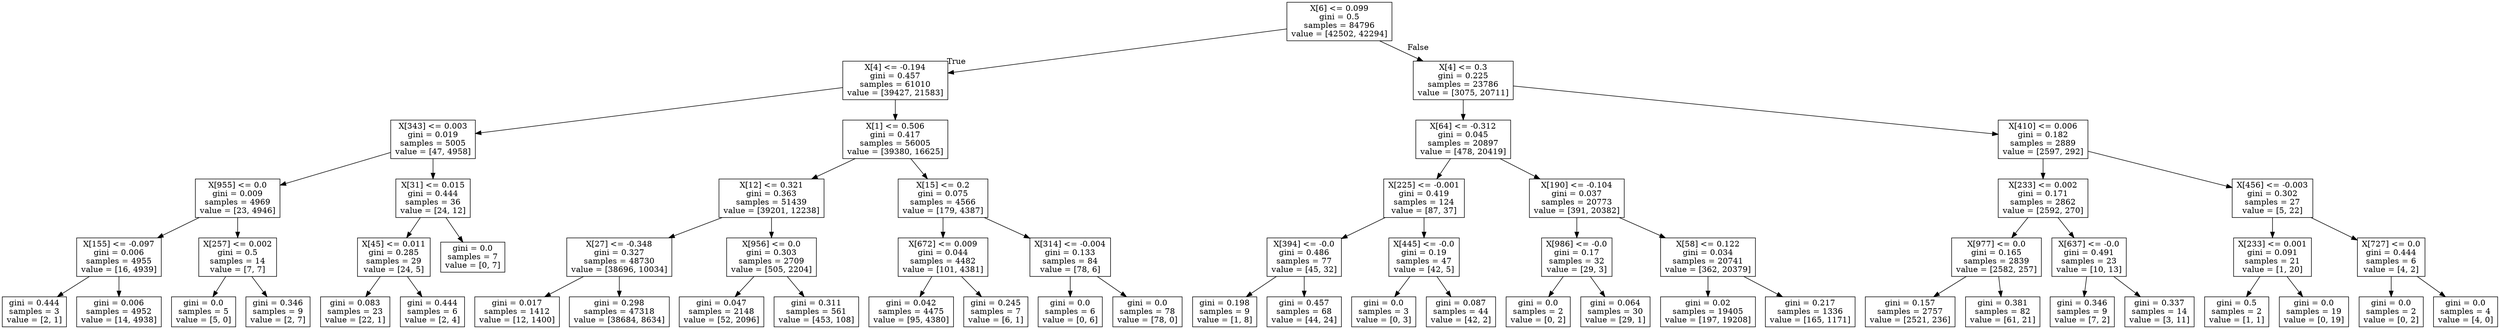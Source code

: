 digraph Tree {
node [shape=box] ;
0 [label="X[6] <= 0.099\ngini = 0.5\nsamples = 84796\nvalue = [42502, 42294]"] ;
1 [label="X[4] <= -0.194\ngini = 0.457\nsamples = 61010\nvalue = [39427, 21583]"] ;
0 -> 1 [labeldistance=2.5, labelangle=45, headlabel="True"] ;
2 [label="X[343] <= 0.003\ngini = 0.019\nsamples = 5005\nvalue = [47, 4958]"] ;
1 -> 2 ;
3 [label="X[955] <= 0.0\ngini = 0.009\nsamples = 4969\nvalue = [23, 4946]"] ;
2 -> 3 ;
4 [label="X[155] <= -0.097\ngini = 0.006\nsamples = 4955\nvalue = [16, 4939]"] ;
3 -> 4 ;
5 [label="gini = 0.444\nsamples = 3\nvalue = [2, 1]"] ;
4 -> 5 ;
6 [label="gini = 0.006\nsamples = 4952\nvalue = [14, 4938]"] ;
4 -> 6 ;
7 [label="X[257] <= 0.002\ngini = 0.5\nsamples = 14\nvalue = [7, 7]"] ;
3 -> 7 ;
8 [label="gini = 0.0\nsamples = 5\nvalue = [5, 0]"] ;
7 -> 8 ;
9 [label="gini = 0.346\nsamples = 9\nvalue = [2, 7]"] ;
7 -> 9 ;
10 [label="X[31] <= 0.015\ngini = 0.444\nsamples = 36\nvalue = [24, 12]"] ;
2 -> 10 ;
11 [label="X[45] <= 0.011\ngini = 0.285\nsamples = 29\nvalue = [24, 5]"] ;
10 -> 11 ;
12 [label="gini = 0.083\nsamples = 23\nvalue = [22, 1]"] ;
11 -> 12 ;
13 [label="gini = 0.444\nsamples = 6\nvalue = [2, 4]"] ;
11 -> 13 ;
14 [label="gini = 0.0\nsamples = 7\nvalue = [0, 7]"] ;
10 -> 14 ;
15 [label="X[1] <= 0.506\ngini = 0.417\nsamples = 56005\nvalue = [39380, 16625]"] ;
1 -> 15 ;
16 [label="X[12] <= 0.321\ngini = 0.363\nsamples = 51439\nvalue = [39201, 12238]"] ;
15 -> 16 ;
17 [label="X[27] <= -0.348\ngini = 0.327\nsamples = 48730\nvalue = [38696, 10034]"] ;
16 -> 17 ;
18 [label="gini = 0.017\nsamples = 1412\nvalue = [12, 1400]"] ;
17 -> 18 ;
19 [label="gini = 0.298\nsamples = 47318\nvalue = [38684, 8634]"] ;
17 -> 19 ;
20 [label="X[956] <= 0.0\ngini = 0.303\nsamples = 2709\nvalue = [505, 2204]"] ;
16 -> 20 ;
21 [label="gini = 0.047\nsamples = 2148\nvalue = [52, 2096]"] ;
20 -> 21 ;
22 [label="gini = 0.311\nsamples = 561\nvalue = [453, 108]"] ;
20 -> 22 ;
23 [label="X[15] <= 0.2\ngini = 0.075\nsamples = 4566\nvalue = [179, 4387]"] ;
15 -> 23 ;
24 [label="X[672] <= 0.009\ngini = 0.044\nsamples = 4482\nvalue = [101, 4381]"] ;
23 -> 24 ;
25 [label="gini = 0.042\nsamples = 4475\nvalue = [95, 4380]"] ;
24 -> 25 ;
26 [label="gini = 0.245\nsamples = 7\nvalue = [6, 1]"] ;
24 -> 26 ;
27 [label="X[314] <= -0.004\ngini = 0.133\nsamples = 84\nvalue = [78, 6]"] ;
23 -> 27 ;
28 [label="gini = 0.0\nsamples = 6\nvalue = [0, 6]"] ;
27 -> 28 ;
29 [label="gini = 0.0\nsamples = 78\nvalue = [78, 0]"] ;
27 -> 29 ;
30 [label="X[4] <= 0.3\ngini = 0.225\nsamples = 23786\nvalue = [3075, 20711]"] ;
0 -> 30 [labeldistance=2.5, labelangle=-45, headlabel="False"] ;
31 [label="X[64] <= -0.312\ngini = 0.045\nsamples = 20897\nvalue = [478, 20419]"] ;
30 -> 31 ;
32 [label="X[225] <= -0.001\ngini = 0.419\nsamples = 124\nvalue = [87, 37]"] ;
31 -> 32 ;
33 [label="X[394] <= -0.0\ngini = 0.486\nsamples = 77\nvalue = [45, 32]"] ;
32 -> 33 ;
34 [label="gini = 0.198\nsamples = 9\nvalue = [1, 8]"] ;
33 -> 34 ;
35 [label="gini = 0.457\nsamples = 68\nvalue = [44, 24]"] ;
33 -> 35 ;
36 [label="X[445] <= -0.0\ngini = 0.19\nsamples = 47\nvalue = [42, 5]"] ;
32 -> 36 ;
37 [label="gini = 0.0\nsamples = 3\nvalue = [0, 3]"] ;
36 -> 37 ;
38 [label="gini = 0.087\nsamples = 44\nvalue = [42, 2]"] ;
36 -> 38 ;
39 [label="X[190] <= -0.104\ngini = 0.037\nsamples = 20773\nvalue = [391, 20382]"] ;
31 -> 39 ;
40 [label="X[986] <= -0.0\ngini = 0.17\nsamples = 32\nvalue = [29, 3]"] ;
39 -> 40 ;
41 [label="gini = 0.0\nsamples = 2\nvalue = [0, 2]"] ;
40 -> 41 ;
42 [label="gini = 0.064\nsamples = 30\nvalue = [29, 1]"] ;
40 -> 42 ;
43 [label="X[58] <= 0.122\ngini = 0.034\nsamples = 20741\nvalue = [362, 20379]"] ;
39 -> 43 ;
44 [label="gini = 0.02\nsamples = 19405\nvalue = [197, 19208]"] ;
43 -> 44 ;
45 [label="gini = 0.217\nsamples = 1336\nvalue = [165, 1171]"] ;
43 -> 45 ;
46 [label="X[410] <= 0.006\ngini = 0.182\nsamples = 2889\nvalue = [2597, 292]"] ;
30 -> 46 ;
47 [label="X[233] <= 0.002\ngini = 0.171\nsamples = 2862\nvalue = [2592, 270]"] ;
46 -> 47 ;
48 [label="X[977] <= 0.0\ngini = 0.165\nsamples = 2839\nvalue = [2582, 257]"] ;
47 -> 48 ;
49 [label="gini = 0.157\nsamples = 2757\nvalue = [2521, 236]"] ;
48 -> 49 ;
50 [label="gini = 0.381\nsamples = 82\nvalue = [61, 21]"] ;
48 -> 50 ;
51 [label="X[637] <= -0.0\ngini = 0.491\nsamples = 23\nvalue = [10, 13]"] ;
47 -> 51 ;
52 [label="gini = 0.346\nsamples = 9\nvalue = [7, 2]"] ;
51 -> 52 ;
53 [label="gini = 0.337\nsamples = 14\nvalue = [3, 11]"] ;
51 -> 53 ;
54 [label="X[456] <= -0.003\ngini = 0.302\nsamples = 27\nvalue = [5, 22]"] ;
46 -> 54 ;
55 [label="X[233] <= 0.001\ngini = 0.091\nsamples = 21\nvalue = [1, 20]"] ;
54 -> 55 ;
56 [label="gini = 0.5\nsamples = 2\nvalue = [1, 1]"] ;
55 -> 56 ;
57 [label="gini = 0.0\nsamples = 19\nvalue = [0, 19]"] ;
55 -> 57 ;
58 [label="X[727] <= 0.0\ngini = 0.444\nsamples = 6\nvalue = [4, 2]"] ;
54 -> 58 ;
59 [label="gini = 0.0\nsamples = 2\nvalue = [0, 2]"] ;
58 -> 59 ;
60 [label="gini = 0.0\nsamples = 4\nvalue = [4, 0]"] ;
58 -> 60 ;
}
